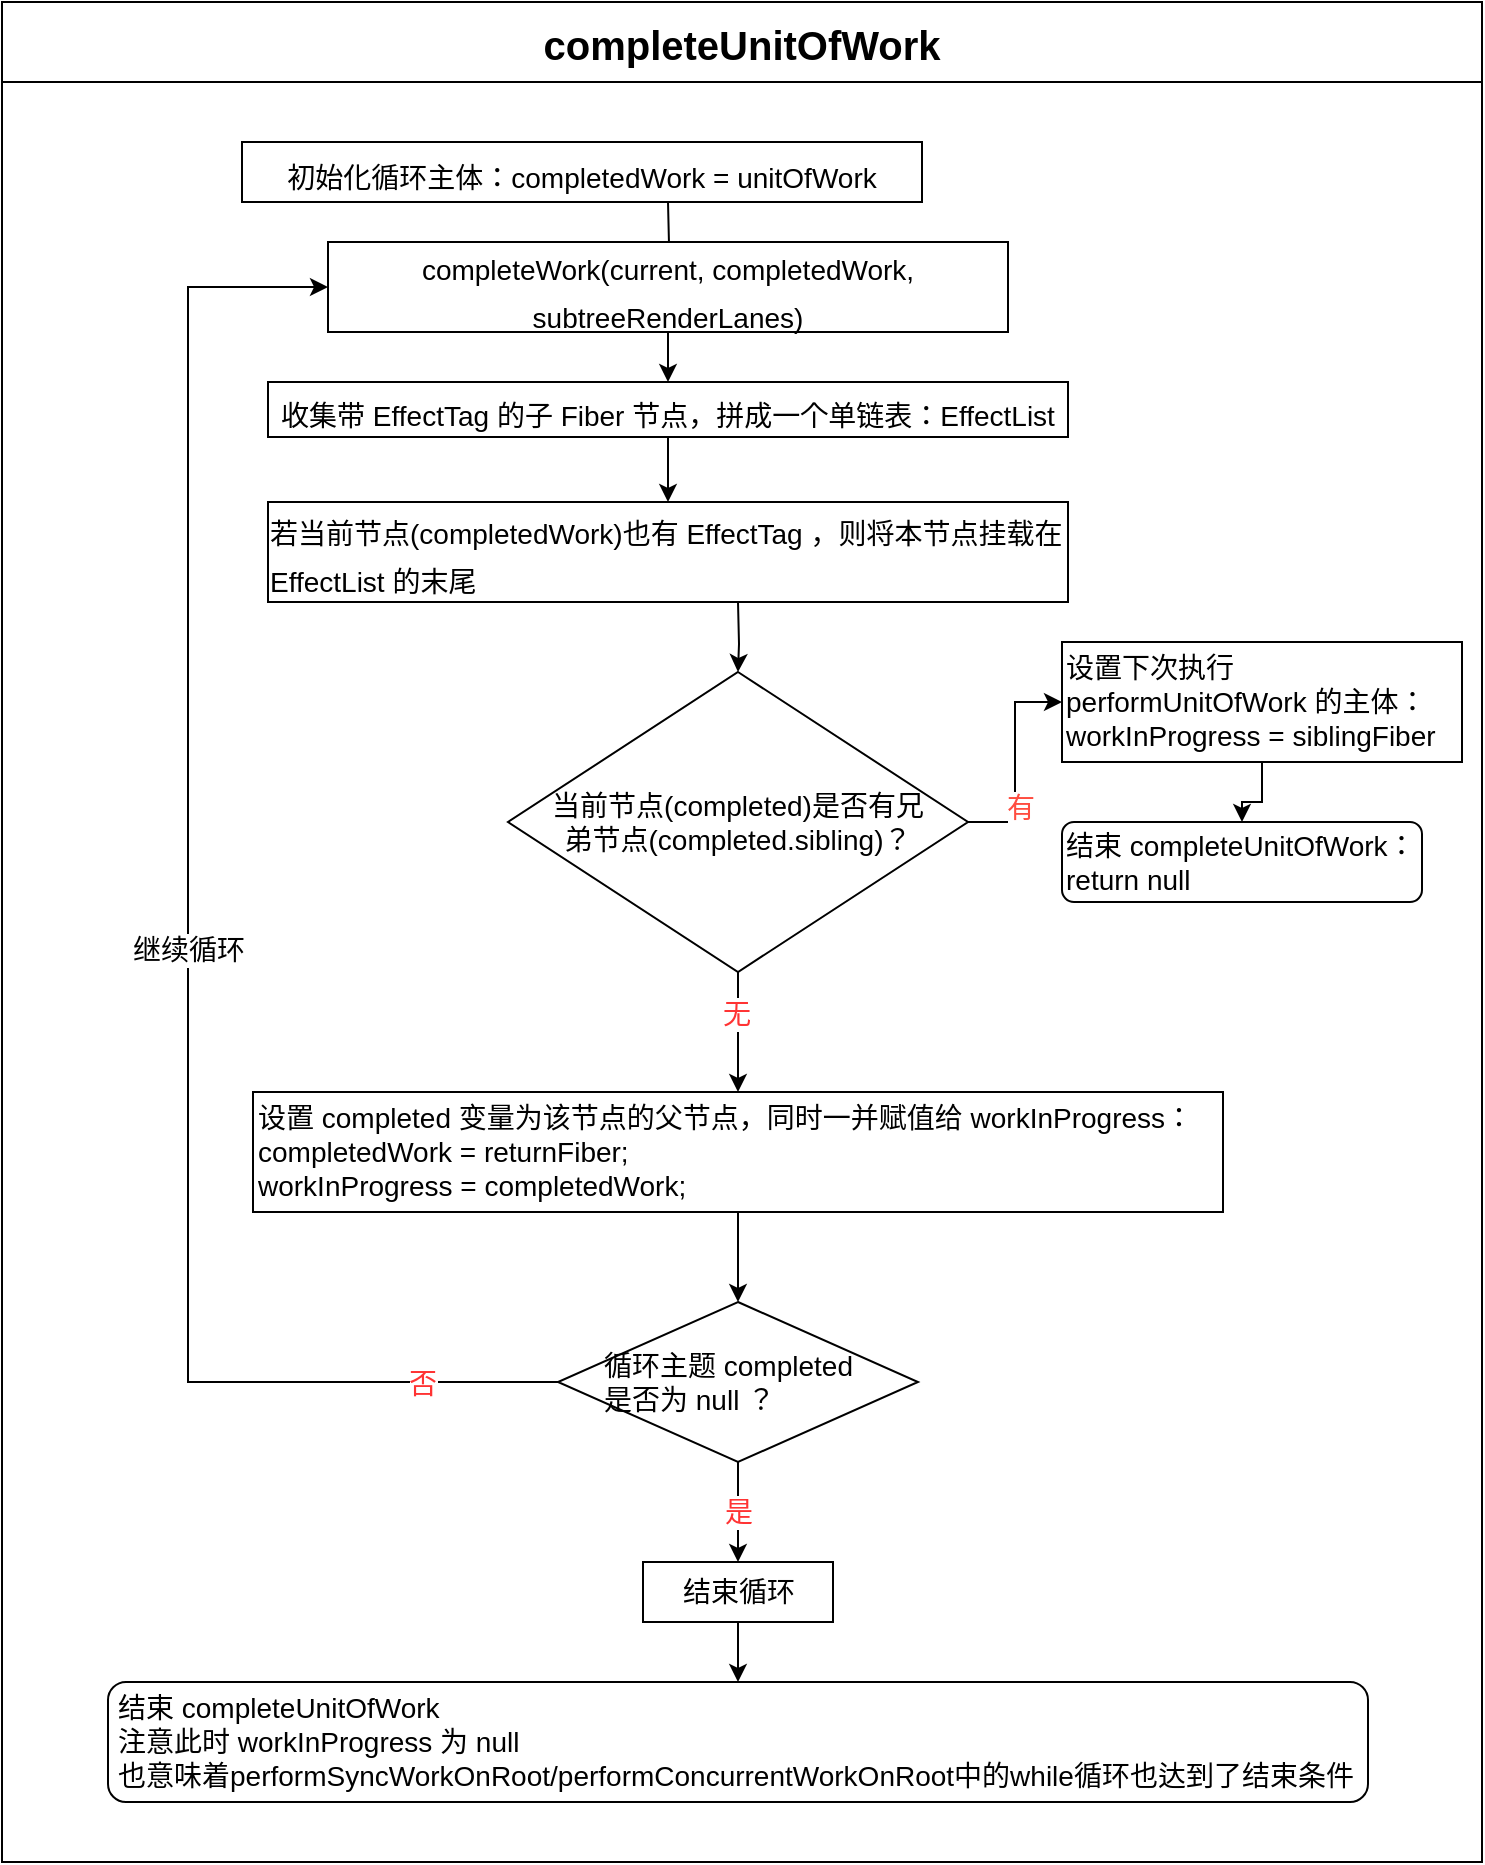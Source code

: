 <mxfile version="14.9.3" type="github">
  <diagram id="qxneMFBWMVclIBcfK9Ha" name="第 1 页">
    <mxGraphModel dx="1426" dy="794" grid="1" gridSize="10" guides="1" tooltips="1" connect="1" arrows="1" fold="1" page="1" pageScale="1" pageWidth="827" pageHeight="1169" math="0" shadow="0">
      <root>
        <mxCell id="0" />
        <mxCell id="1" parent="0" />
        <mxCell id="H3Z9i20WCUpH0tw4wBVw-1" value="completeUnitOfWork" style="swimlane;fontSize=20;startSize=40;" vertex="1" parent="1">
          <mxGeometry x="60" y="40" width="740" height="930" as="geometry" />
        </mxCell>
        <mxCell id="H3Z9i20WCUpH0tw4wBVw-4" value="" style="edgeStyle=orthogonalEdgeStyle;rounded=0;orthogonalLoop=1;jettySize=auto;html=1;fontSize=20;" edge="1" parent="H3Z9i20WCUpH0tw4wBVw-1" target="H3Z9i20WCUpH0tw4wBVw-3">
          <mxGeometry relative="1" as="geometry">
            <mxPoint x="333" y="100" as="sourcePoint" />
          </mxGeometry>
        </mxCell>
        <mxCell id="H3Z9i20WCUpH0tw4wBVw-2" value="&lt;font style=&quot;font-size: 14px&quot;&gt;初始化循环主体：completedWork = unitOfWork&lt;/font&gt;" style="rounded=0;whiteSpace=wrap;html=1;fontSize=20;" vertex="1" parent="H3Z9i20WCUpH0tw4wBVw-1">
          <mxGeometry x="120" y="70" width="340" height="30" as="geometry" />
        </mxCell>
        <mxCell id="H3Z9i20WCUpH0tw4wBVw-6" value="" style="edgeStyle=orthogonalEdgeStyle;rounded=0;orthogonalLoop=1;jettySize=auto;html=1;fontSize=20;" edge="1" parent="H3Z9i20WCUpH0tw4wBVw-1" source="H3Z9i20WCUpH0tw4wBVw-3" target="H3Z9i20WCUpH0tw4wBVw-5">
          <mxGeometry relative="1" as="geometry" />
        </mxCell>
        <mxCell id="H3Z9i20WCUpH0tw4wBVw-3" value="&lt;font style=&quot;font-size: 14px&quot;&gt;completeWork(current, completedWork, subtreeRenderLanes)&lt;/font&gt;" style="whiteSpace=wrap;html=1;rounded=0;fontSize=20;" vertex="1" parent="H3Z9i20WCUpH0tw4wBVw-1">
          <mxGeometry x="163" y="120" width="340" height="45" as="geometry" />
        </mxCell>
        <mxCell id="H3Z9i20WCUpH0tw4wBVw-8" value="" style="edgeStyle=orthogonalEdgeStyle;rounded=0;orthogonalLoop=1;jettySize=auto;html=1;fontSize=20;" edge="1" parent="H3Z9i20WCUpH0tw4wBVw-1" source="H3Z9i20WCUpH0tw4wBVw-5" target="H3Z9i20WCUpH0tw4wBVw-7">
          <mxGeometry relative="1" as="geometry" />
        </mxCell>
        <mxCell id="H3Z9i20WCUpH0tw4wBVw-5" value="&lt;font style=&quot;font-size: 14px&quot;&gt;收集带 EffectTag 的子 Fiber 节点，拼成一个单链表：EffectList&lt;/font&gt;" style="whiteSpace=wrap;html=1;rounded=0;fontSize=20;" vertex="1" parent="H3Z9i20WCUpH0tw4wBVw-1">
          <mxGeometry x="133" y="190" width="400" height="27.5" as="geometry" />
        </mxCell>
        <mxCell id="H3Z9i20WCUpH0tw4wBVw-10" value="" style="edgeStyle=orthogonalEdgeStyle;rounded=0;orthogonalLoop=1;jettySize=auto;html=1;fontSize=20;" edge="1" parent="H3Z9i20WCUpH0tw4wBVw-1" target="H3Z9i20WCUpH0tw4wBVw-9">
          <mxGeometry relative="1" as="geometry">
            <mxPoint x="368" y="300" as="sourcePoint" />
          </mxGeometry>
        </mxCell>
        <mxCell id="H3Z9i20WCUpH0tw4wBVw-7" value="&lt;div style=&quot;text-align: left&quot;&gt;&lt;span style=&quot;font-size: 14px&quot;&gt;若当前节点(completedWork)也有 EffectTag ，则将本节点挂载在 EffectList 的末尾&lt;/span&gt;&lt;/div&gt;" style="whiteSpace=wrap;html=1;rounded=0;fontSize=20;" vertex="1" parent="H3Z9i20WCUpH0tw4wBVw-1">
          <mxGeometry x="133" y="250" width="400" height="50" as="geometry" />
        </mxCell>
        <mxCell id="H3Z9i20WCUpH0tw4wBVw-12" value="" style="edgeStyle=orthogonalEdgeStyle;rounded=0;orthogonalLoop=1;jettySize=auto;html=1;fontSize=20;entryX=0;entryY=0.5;entryDx=0;entryDy=0;" edge="1" parent="H3Z9i20WCUpH0tw4wBVw-1" source="H3Z9i20WCUpH0tw4wBVw-9" target="H3Z9i20WCUpH0tw4wBVw-11">
          <mxGeometry relative="1" as="geometry">
            <mxPoint x="513" y="350" as="targetPoint" />
          </mxGeometry>
        </mxCell>
        <mxCell id="H3Z9i20WCUpH0tw4wBVw-13" value="&lt;font color=&quot;#ff4d40&quot;&gt;有&lt;/font&gt;" style="edgeLabel;html=1;align=center;verticalAlign=middle;resizable=0;points=[];fontSize=14;" vertex="1" connectable="0" parent="H3Z9i20WCUpH0tw4wBVw-12">
          <mxGeometry x="-0.418" y="-2" relative="1" as="geometry">
            <mxPoint as="offset" />
          </mxGeometry>
        </mxCell>
        <mxCell id="H3Z9i20WCUpH0tw4wBVw-18" value="" style="edgeStyle=orthogonalEdgeStyle;rounded=0;orthogonalLoop=1;jettySize=auto;html=1;fontSize=14;" edge="1" parent="H3Z9i20WCUpH0tw4wBVw-1" source="H3Z9i20WCUpH0tw4wBVw-9" target="H3Z9i20WCUpH0tw4wBVw-17">
          <mxGeometry relative="1" as="geometry" />
        </mxCell>
        <mxCell id="H3Z9i20WCUpH0tw4wBVw-19" value="&lt;font color=&quot;#ff3333&quot;&gt;无&lt;/font&gt;" style="edgeLabel;html=1;align=center;verticalAlign=middle;resizable=0;points=[];fontSize=14;" vertex="1" connectable="0" parent="H3Z9i20WCUpH0tw4wBVw-18">
          <mxGeometry x="-0.312" y="-1" relative="1" as="geometry">
            <mxPoint as="offset" />
          </mxGeometry>
        </mxCell>
        <mxCell id="H3Z9i20WCUpH0tw4wBVw-9" value="&lt;font style=&quot;font-size: 14px&quot;&gt;当前节点(completed)是否有兄弟节点(completed.sibling)？&lt;/font&gt;" style="rhombus;whiteSpace=wrap;html=1;rounded=0;fontSize=14;spacing=23;" vertex="1" parent="H3Z9i20WCUpH0tw4wBVw-1">
          <mxGeometry x="253" y="335" width="230" height="150" as="geometry" />
        </mxCell>
        <mxCell id="H3Z9i20WCUpH0tw4wBVw-28" value="" style="edgeStyle=orthogonalEdgeStyle;rounded=0;orthogonalLoop=1;jettySize=auto;html=1;fontSize=14;" edge="1" parent="H3Z9i20WCUpH0tw4wBVw-1" source="H3Z9i20WCUpH0tw4wBVw-11" target="H3Z9i20WCUpH0tw4wBVw-15">
          <mxGeometry relative="1" as="geometry" />
        </mxCell>
        <mxCell id="H3Z9i20WCUpH0tw4wBVw-11" value="&lt;font style=&quot;font-size: 14px&quot;&gt;设置下次执行 performUnitOfWork 的主体：workInProgress = siblingFiber&lt;/font&gt;" style="whiteSpace=wrap;html=1;rounded=0;fontSize=14;spacing=2;align=left;" vertex="1" parent="H3Z9i20WCUpH0tw4wBVw-1">
          <mxGeometry x="530" y="320" width="200" height="60" as="geometry" />
        </mxCell>
        <mxCell id="H3Z9i20WCUpH0tw4wBVw-15" value="结束 completeUnitOfWork：&lt;br&gt;return null" style="rounded=1;whiteSpace=wrap;html=1;fontSize=14;align=left;" vertex="1" parent="H3Z9i20WCUpH0tw4wBVw-1">
          <mxGeometry x="530" y="410" width="180" height="40" as="geometry" />
        </mxCell>
        <mxCell id="H3Z9i20WCUpH0tw4wBVw-21" value="" style="edgeStyle=orthogonalEdgeStyle;rounded=0;orthogonalLoop=1;jettySize=auto;html=1;fontSize=14;" edge="1" parent="H3Z9i20WCUpH0tw4wBVw-1" source="H3Z9i20WCUpH0tw4wBVw-17" target="H3Z9i20WCUpH0tw4wBVw-20">
          <mxGeometry relative="1" as="geometry" />
        </mxCell>
        <mxCell id="H3Z9i20WCUpH0tw4wBVw-17" value="设置 completed 变量为该节点的父节点，同时一并赋值给 workInProgress：&lt;br&gt;completedWork = returnFiber;&lt;br&gt;workInProgress = completedWork;" style="whiteSpace=wrap;html=1;rounded=0;fontSize=14;spacing=2;align=left;" vertex="1" parent="H3Z9i20WCUpH0tw4wBVw-1">
          <mxGeometry x="125.5" y="545" width="485" height="60" as="geometry" />
        </mxCell>
        <mxCell id="H3Z9i20WCUpH0tw4wBVw-23" value="&lt;font color=&quot;#ff3333&quot;&gt;是&lt;/font&gt;" style="edgeStyle=orthogonalEdgeStyle;rounded=0;orthogonalLoop=1;jettySize=auto;html=1;fontSize=14;" edge="1" parent="H3Z9i20WCUpH0tw4wBVw-1" source="H3Z9i20WCUpH0tw4wBVw-20" target="H3Z9i20WCUpH0tw4wBVw-22">
          <mxGeometry relative="1" as="geometry" />
        </mxCell>
        <mxCell id="H3Z9i20WCUpH0tw4wBVw-24" value="继续循环" style="edgeStyle=orthogonalEdgeStyle;rounded=0;orthogonalLoop=1;jettySize=auto;html=1;exitX=0;exitY=0.5;exitDx=0;exitDy=0;entryX=0;entryY=0.5;entryDx=0;entryDy=0;fontSize=14;" edge="1" parent="H3Z9i20WCUpH0tw4wBVw-1" source="H3Z9i20WCUpH0tw4wBVw-20" target="H3Z9i20WCUpH0tw4wBVw-3">
          <mxGeometry relative="1" as="geometry">
            <Array as="points">
              <mxPoint x="93" y="690" />
              <mxPoint x="93" y="143" />
            </Array>
          </mxGeometry>
        </mxCell>
        <mxCell id="H3Z9i20WCUpH0tw4wBVw-25" value="&lt;font color=&quot;#ff3333&quot;&gt;否&lt;/font&gt;" style="edgeLabel;html=1;align=center;verticalAlign=middle;resizable=0;points=[];fontSize=14;" vertex="1" connectable="0" parent="H3Z9i20WCUpH0tw4wBVw-24">
          <mxGeometry x="-0.831" y="1" relative="1" as="geometry">
            <mxPoint as="offset" />
          </mxGeometry>
        </mxCell>
        <mxCell id="H3Z9i20WCUpH0tw4wBVw-20" value="循环主题 completed 是否为 null ？" style="rhombus;whiteSpace=wrap;html=1;rounded=0;fontSize=14;align=left;spacing=23;" vertex="1" parent="H3Z9i20WCUpH0tw4wBVw-1">
          <mxGeometry x="278" y="650" width="180" height="80" as="geometry" />
        </mxCell>
        <mxCell id="H3Z9i20WCUpH0tw4wBVw-27" value="" style="edgeStyle=orthogonalEdgeStyle;rounded=0;orthogonalLoop=1;jettySize=auto;html=1;fontSize=14;entryX=0.5;entryY=0;entryDx=0;entryDy=0;entryPerimeter=0;" edge="1" parent="H3Z9i20WCUpH0tw4wBVw-1" source="H3Z9i20WCUpH0tw4wBVw-22" target="H3Z9i20WCUpH0tw4wBVw-26">
          <mxGeometry relative="1" as="geometry">
            <mxPoint x="368" y="860" as="targetPoint" />
          </mxGeometry>
        </mxCell>
        <mxCell id="H3Z9i20WCUpH0tw4wBVw-22" value="结束循环" style="whiteSpace=wrap;html=1;rounded=0;fontSize=14;align=center;spacing=2;" vertex="1" parent="H3Z9i20WCUpH0tw4wBVw-1">
          <mxGeometry x="320.5" y="780" width="95" height="30" as="geometry" />
        </mxCell>
        <mxCell id="H3Z9i20WCUpH0tw4wBVw-26" value="结束 completeUnitOfWork&lt;br&gt;注意此时 workInProgress 为 null&lt;br&gt;也意味着performSyncWorkOnRoot/performConcurrentWorkOnRoot中的while循环也达到了结束条件" style="rounded=1;whiteSpace=wrap;html=1;fontSize=14;align=left;spacing=5;" vertex="1" parent="H3Z9i20WCUpH0tw4wBVw-1">
          <mxGeometry x="53" y="840" width="630" height="60" as="geometry" />
        </mxCell>
      </root>
    </mxGraphModel>
  </diagram>
</mxfile>
